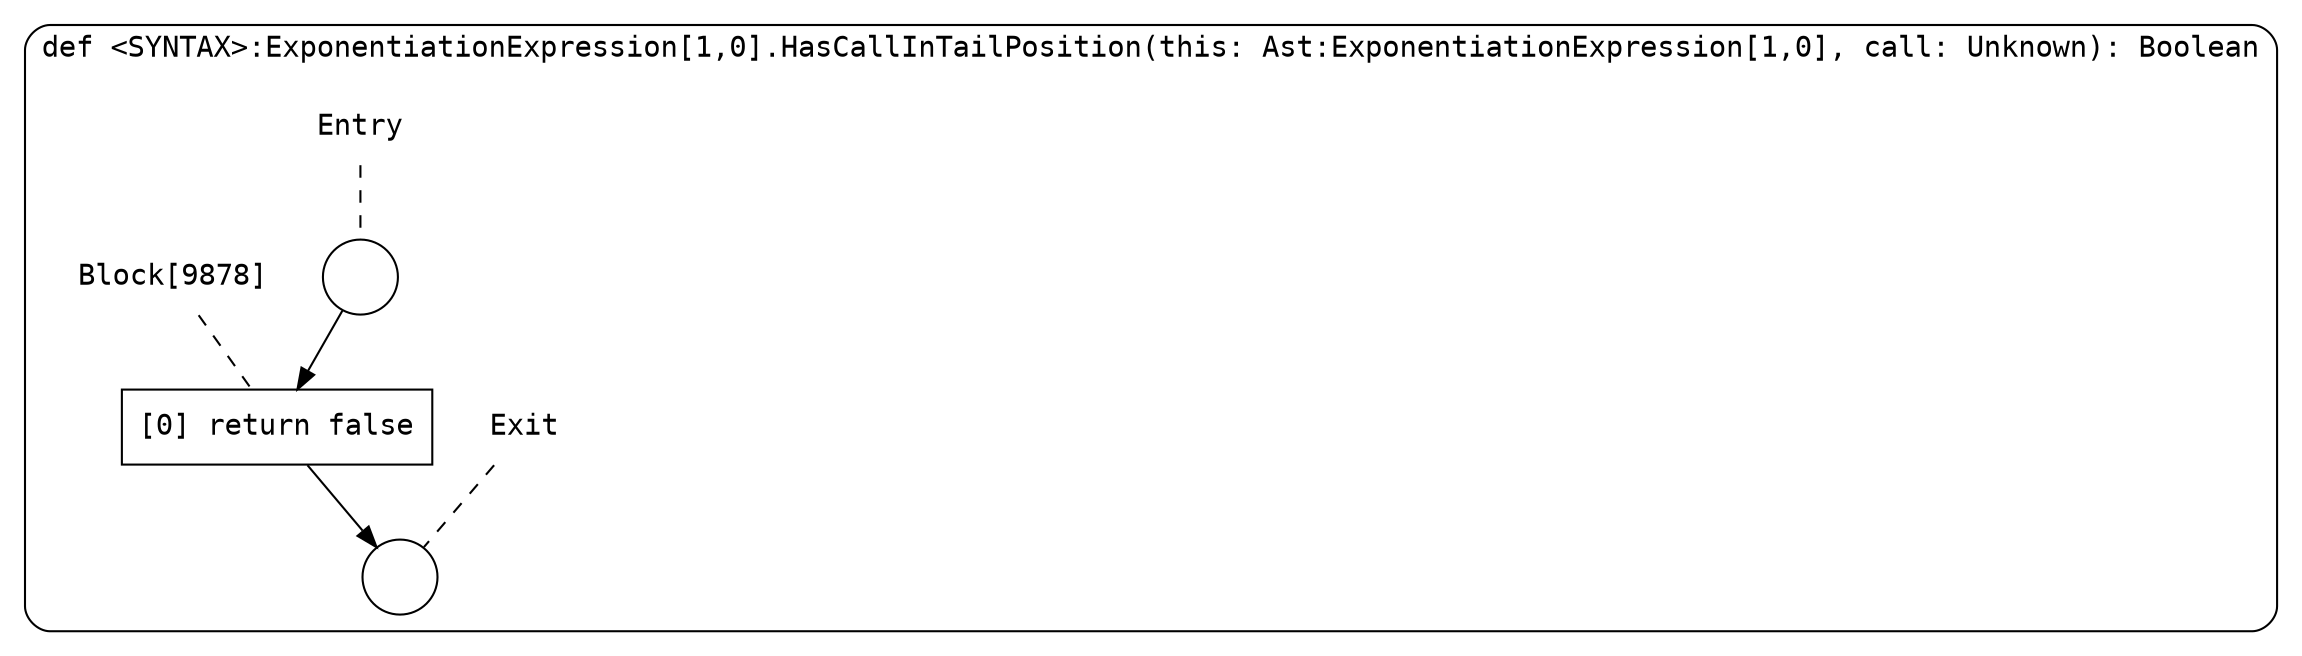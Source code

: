 digraph {
  graph [fontname = "Consolas"]
  node [fontname = "Consolas"]
  edge [fontname = "Consolas"]
  subgraph cluster1805 {
    label = "def <SYNTAX>:ExponentiationExpression[1,0].HasCallInTailPosition(this: Ast:ExponentiationExpression[1,0], call: Unknown): Boolean"
    style = rounded
    cluster1805_entry_name [shape=none, label=<<font color="black">Entry</font>>]
    cluster1805_entry_name -> cluster1805_entry [arrowhead=none, color="black", style=dashed]
    cluster1805_entry [shape=circle label=" " color="black" fillcolor="white" style=filled]
    cluster1805_entry -> node9878 [color="black"]
    cluster1805_exit_name [shape=none, label=<<font color="black">Exit</font>>]
    cluster1805_exit_name -> cluster1805_exit [arrowhead=none, color="black", style=dashed]
    cluster1805_exit [shape=circle label=" " color="black" fillcolor="white" style=filled]
    node9878_name [shape=none, label=<<font color="black">Block[9878]</font>>]
    node9878_name -> node9878 [arrowhead=none, color="black", style=dashed]
    node9878 [shape=box, label=<<font color="black">[0] return false<BR ALIGN="LEFT"/></font>> color="black" fillcolor="white", style=filled]
    node9878 -> cluster1805_exit [color="black"]
  }
}